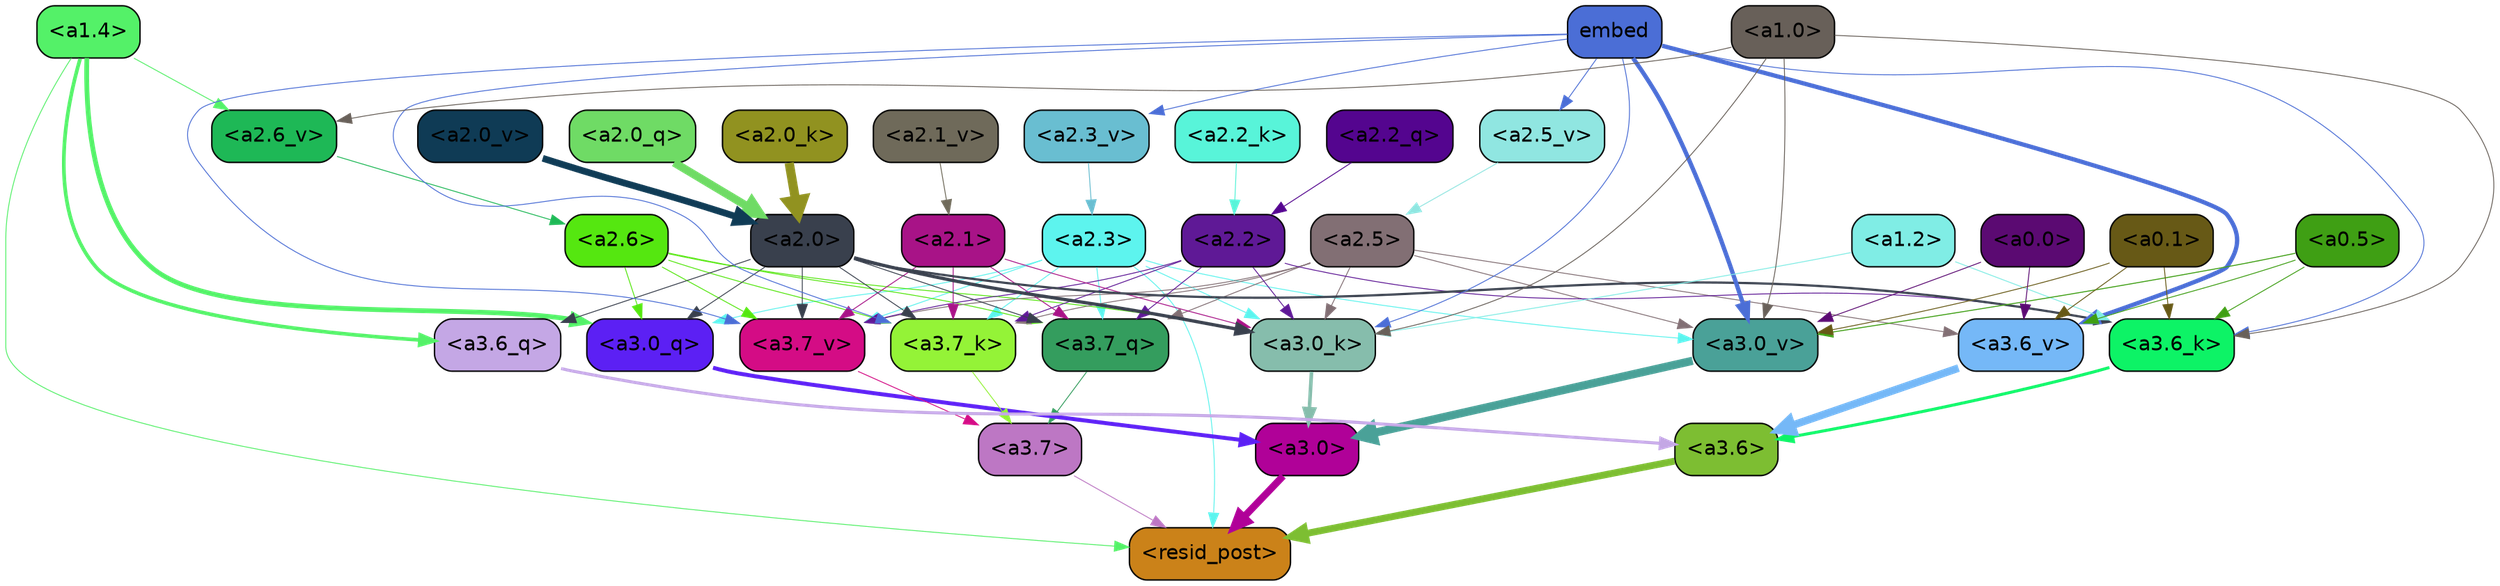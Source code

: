strict digraph "" {
	graph [bgcolor=transparent,
		layout=dot,
		overlap=false,
		splines=true
	];
	"<a3.7>"	[color=black,
		fillcolor="#bd77c4",
		fontname=Helvetica,
		shape=box,
		style="filled, rounded"];
	"<resid_post>"	[color=black,
		fillcolor="#cb8219",
		fontname=Helvetica,
		shape=box,
		style="filled, rounded"];
	"<a3.7>" -> "<resid_post>"	[color="#bd77c4",
		penwidth=0.6];
	"<a3.6>"	[color=black,
		fillcolor="#7dbe32",
		fontname=Helvetica,
		shape=box,
		style="filled, rounded"];
	"<a3.6>" -> "<resid_post>"	[color="#7dbe32",
		penwidth=4.753257989883423];
	"<a3.0>"	[color=black,
		fillcolor="#b00198",
		fontname=Helvetica,
		shape=box,
		style="filled, rounded"];
	"<a3.0>" -> "<resid_post>"	[color="#b00198",
		penwidth=4.90053927898407];
	"<a2.3>"	[color=black,
		fillcolor="#5df4ee",
		fontname=Helvetica,
		shape=box,
		style="filled, rounded"];
	"<a2.3>" -> "<resid_post>"	[color="#5df4ee",
		penwidth=0.6];
	"<a3.7_q>"	[color=black,
		fillcolor="#349d5e",
		fontname=Helvetica,
		shape=box,
		style="filled, rounded"];
	"<a2.3>" -> "<a3.7_q>"	[color="#5df4ee",
		penwidth=0.6];
	"<a3.0_q>"	[color=black,
		fillcolor="#5c20f4",
		fontname=Helvetica,
		shape=box,
		style="filled, rounded"];
	"<a2.3>" -> "<a3.0_q>"	[color="#5df4ee",
		penwidth=0.6];
	"<a3.7_k>"	[color=black,
		fillcolor="#94f337",
		fontname=Helvetica,
		shape=box,
		style="filled, rounded"];
	"<a2.3>" -> "<a3.7_k>"	[color="#5df4ee",
		penwidth=0.6];
	"<a3.0_k>"	[color=black,
		fillcolor="#86bdac",
		fontname=Helvetica,
		shape=box,
		style="filled, rounded"];
	"<a2.3>" -> "<a3.0_k>"	[color="#5df4ee",
		penwidth=0.6];
	"<a3.7_v>"	[color=black,
		fillcolor="#d40c85",
		fontname=Helvetica,
		shape=box,
		style="filled, rounded"];
	"<a2.3>" -> "<a3.7_v>"	[color="#5df4ee",
		penwidth=0.6];
	"<a3.0_v>"	[color=black,
		fillcolor="#4aa198",
		fontname=Helvetica,
		shape=box,
		style="filled, rounded"];
	"<a2.3>" -> "<a3.0_v>"	[color="#5df4ee",
		penwidth=0.6];
	"<a1.4>"	[color=black,
		fillcolor="#54f168",
		fontname=Helvetica,
		shape=box,
		style="filled, rounded"];
	"<a1.4>" -> "<resid_post>"	[color="#54f168",
		penwidth=0.6];
	"<a3.6_q>"	[color=black,
		fillcolor="#c4a7e5",
		fontname=Helvetica,
		shape=box,
		style="filled, rounded"];
	"<a1.4>" -> "<a3.6_q>"	[color="#54f168",
		penwidth=2.5149343013763428];
	"<a1.4>" -> "<a3.0_q>"	[color="#54f168",
		penwidth=3.2760138511657715];
	"<a2.6_v>"	[color=black,
		fillcolor="#1eb856",
		fontname=Helvetica,
		shape=box,
		style="filled, rounded"];
	"<a1.4>" -> "<a2.6_v>"	[color="#54f168",
		penwidth=0.6];
	"<a3.7_q>" -> "<a3.7>"	[color="#349d5e",
		penwidth=0.6];
	"<a3.6_q>" -> "<a3.6>"	[color="#c4a7e5",
		penwidth=2.091020345687866];
	"<a3.0_q>" -> "<a3.0>"	[color="#5c20f4",
		penwidth=2.7421876192092896];
	"<a3.7_k>" -> "<a3.7>"	[color="#94f337",
		penwidth=0.6];
	"<a3.6_k>"	[color=black,
		fillcolor="#0df366",
		fontname=Helvetica,
		shape=box,
		style="filled, rounded"];
	"<a3.6_k>" -> "<a3.6>"	[color="#0df366",
		penwidth=2.048597991466522];
	"<a3.0_k>" -> "<a3.0>"	[color="#86bdac",
		penwidth=2.476402521133423];
	"<a3.7_v>" -> "<a3.7>"	[color="#d40c85",
		penwidth=0.6];
	"<a3.6_v>"	[color=black,
		fillcolor="#75b8f7",
		fontname=Helvetica,
		shape=box,
		style="filled, rounded"];
	"<a3.6_v>" -> "<a3.6>"	[color="#75b8f7",
		penwidth=5.2550448179244995];
	"<a3.0_v>" -> "<a3.0>"	[color="#4aa198",
		penwidth=5.652270674705505];
	"<a2.6>"	[color=black,
		fillcolor="#55e710",
		fontname=Helvetica,
		shape=box,
		style="filled, rounded"];
	"<a2.6>" -> "<a3.7_q>"	[color="#55e710",
		penwidth=0.6];
	"<a2.6>" -> "<a3.0_q>"	[color="#55e710",
		penwidth=0.6];
	"<a2.6>" -> "<a3.7_k>"	[color="#55e710",
		penwidth=0.6];
	"<a2.6>" -> "<a3.0_k>"	[color="#55e710",
		penwidth=0.6];
	"<a2.6>" -> "<a3.7_v>"	[color="#55e710",
		penwidth=0.6];
	"<a2.5>"	[color=black,
		fillcolor="#826f74",
		fontname=Helvetica,
		shape=box,
		style="filled, rounded"];
	"<a2.5>" -> "<a3.7_q>"	[color="#826f74",
		penwidth=0.6];
	"<a2.5>" -> "<a3.7_k>"	[color="#826f74",
		penwidth=0.6];
	"<a2.5>" -> "<a3.0_k>"	[color="#826f74",
		penwidth=0.6];
	"<a2.5>" -> "<a3.7_v>"	[color="#826f74",
		penwidth=0.6];
	"<a2.5>" -> "<a3.6_v>"	[color="#826f74",
		penwidth=0.6];
	"<a2.5>" -> "<a3.0_v>"	[color="#826f74",
		penwidth=0.6];
	"<a2.2>"	[color=black,
		fillcolor="#5f1996",
		fontname=Helvetica,
		shape=box,
		style="filled, rounded"];
	"<a2.2>" -> "<a3.7_q>"	[color="#5f1996",
		penwidth=0.6];
	"<a2.2>" -> "<a3.7_k>"	[color="#5f1996",
		penwidth=0.6];
	"<a2.2>" -> "<a3.6_k>"	[color="#5f1996",
		penwidth=0.6];
	"<a2.2>" -> "<a3.0_k>"	[color="#5f1996",
		penwidth=0.6];
	"<a2.2>" -> "<a3.7_v>"	[color="#5f1996",
		penwidth=0.6];
	"<a2.1>"	[color=black,
		fillcolor="#a81387",
		fontname=Helvetica,
		shape=box,
		style="filled, rounded"];
	"<a2.1>" -> "<a3.7_q>"	[color="#a81387",
		penwidth=0.6];
	"<a2.1>" -> "<a3.7_k>"	[color="#a81387",
		penwidth=0.6];
	"<a2.1>" -> "<a3.0_k>"	[color="#a81387",
		penwidth=0.6];
	"<a2.1>" -> "<a3.7_v>"	[color="#a81387",
		penwidth=0.6];
	"<a2.0>"	[color=black,
		fillcolor="#39404d",
		fontname=Helvetica,
		shape=box,
		style="filled, rounded"];
	"<a2.0>" -> "<a3.7_q>"	[color="#39404d",
		penwidth=0.6];
	"<a2.0>" -> "<a3.6_q>"	[color="#39404d",
		penwidth=0.6];
	"<a2.0>" -> "<a3.0_q>"	[color="#39404d",
		penwidth=0.6];
	"<a2.0>" -> "<a3.7_k>"	[color="#39404d",
		penwidth=0.6];
	"<a2.0>" -> "<a3.6_k>"	[color="#39404d",
		penwidth=1.5290023684501648];
	"<a2.0>" -> "<a3.0_k>"	[color="#39404d",
		penwidth=2.2635570764541626];
	"<a2.0>" -> "<a3.7_v>"	[color="#39404d",
		penwidth=0.6];
	embed	[color=black,
		fillcolor="#4b6ed6",
		fontname=Helvetica,
		shape=box,
		style="filled, rounded"];
	embed -> "<a3.7_k>"	[color="#4b6ed6",
		penwidth=0.6];
	embed -> "<a3.6_k>"	[color="#4b6ed6",
		penwidth=0.6];
	embed -> "<a3.0_k>"	[color="#4b6ed6",
		penwidth=0.6];
	embed -> "<a3.7_v>"	[color="#4b6ed6",
		penwidth=0.6];
	embed -> "<a3.6_v>"	[color="#4b6ed6",
		penwidth=2.9556376338005066];
	embed -> "<a3.0_v>"	[color="#4b6ed6",
		penwidth=2.972973108291626];
	"<a2.5_v>"	[color=black,
		fillcolor="#90e6e1",
		fontname=Helvetica,
		shape=box,
		style="filled, rounded"];
	embed -> "<a2.5_v>"	[color="#4b6ed6",
		penwidth=0.6];
	"<a2.3_v>"	[color=black,
		fillcolor="#69bed1",
		fontname=Helvetica,
		shape=box,
		style="filled, rounded"];
	embed -> "<a2.3_v>"	[color="#4b6ed6",
		penwidth=0.6];
	"<a1.2>"	[color=black,
		fillcolor="#80ede5",
		fontname=Helvetica,
		shape=box,
		style="filled, rounded"];
	"<a1.2>" -> "<a3.6_k>"	[color="#80ede5",
		penwidth=0.6];
	"<a1.2>" -> "<a3.0_k>"	[color="#80ede5",
		penwidth=0.6];
	"<a1.0>"	[color=black,
		fillcolor="#686059",
		fontname=Helvetica,
		shape=box,
		style="filled, rounded"];
	"<a1.0>" -> "<a3.6_k>"	[color="#686059",
		penwidth=0.6];
	"<a1.0>" -> "<a3.0_k>"	[color="#686059",
		penwidth=0.6];
	"<a1.0>" -> "<a3.0_v>"	[color="#686059",
		penwidth=0.6];
	"<a1.0>" -> "<a2.6_v>"	[color="#686059",
		penwidth=0.6];
	"<a0.5>"	[color=black,
		fillcolor="#3f9f14",
		fontname=Helvetica,
		shape=box,
		style="filled, rounded"];
	"<a0.5>" -> "<a3.6_k>"	[color="#3f9f14",
		penwidth=0.6];
	"<a0.5>" -> "<a3.6_v>"	[color="#3f9f14",
		penwidth=0.6];
	"<a0.5>" -> "<a3.0_v>"	[color="#3f9f14",
		penwidth=0.6790935099124908];
	"<a0.1>"	[color=black,
		fillcolor="#675916",
		fontname=Helvetica,
		shape=box,
		style="filled, rounded"];
	"<a0.1>" -> "<a3.6_k>"	[color="#675916",
		penwidth=0.6];
	"<a0.1>" -> "<a3.6_v>"	[color="#675916",
		penwidth=0.6];
	"<a0.1>" -> "<a3.0_v>"	[color="#675916",
		penwidth=0.6];
	"<a0.0>"	[color=black,
		fillcolor="#5b0a72",
		fontname=Helvetica,
		shape=box,
		style="filled, rounded"];
	"<a0.0>" -> "<a3.6_v>"	[color="#5b0a72",
		penwidth=0.6];
	"<a0.0>" -> "<a3.0_v>"	[color="#5b0a72",
		penwidth=0.6];
	"<a2.2_q>"	[color=black,
		fillcolor="#54058f",
		fontname=Helvetica,
		shape=box,
		style="filled, rounded"];
	"<a2.2_q>" -> "<a2.2>"	[color="#54058f",
		penwidth=0.6];
	"<a2.0_q>"	[color=black,
		fillcolor="#6fdb65",
		fontname=Helvetica,
		shape=box,
		style="filled, rounded"];
	"<a2.0_q>" -> "<a2.0>"	[color="#6fdb65",
		penwidth=5.557696580886841];
	"<a2.2_k>"	[color=black,
		fillcolor="#58f4d9",
		fontname=Helvetica,
		shape=box,
		style="filled, rounded"];
	"<a2.2_k>" -> "<a2.2>"	[color="#58f4d9",
		penwidth=0.6];
	"<a2.0_k>"	[color=black,
		fillcolor="#919220",
		fontname=Helvetica,
		shape=box,
		style="filled, rounded"];
	"<a2.0_k>" -> "<a2.0>"	[color="#919220",
		penwidth=6.320472955703735];
	"<a2.6_v>" -> "<a2.6>"	[color="#1eb856",
		penwidth=0.6];
	"<a2.5_v>" -> "<a2.5>"	[color="#90e6e1",
		penwidth=0.6];
	"<a2.3_v>" -> "<a2.3>"	[color="#69bed1",
		penwidth=0.6];
	"<a2.1_v>"	[color=black,
		fillcolor="#6f6a5a",
		fontname=Helvetica,
		shape=box,
		style="filled, rounded"];
	"<a2.1_v>" -> "<a2.1>"	[color="#6f6a5a",
		penwidth=0.6];
	"<a2.0_v>"	[color=black,
		fillcolor="#0f3b55",
		fontname=Helvetica,
		shape=box,
		style="filled, rounded"];
	"<a2.0_v>" -> "<a2.0>"	[color="#0f3b55",
		penwidth=4.611755967140198];
}
